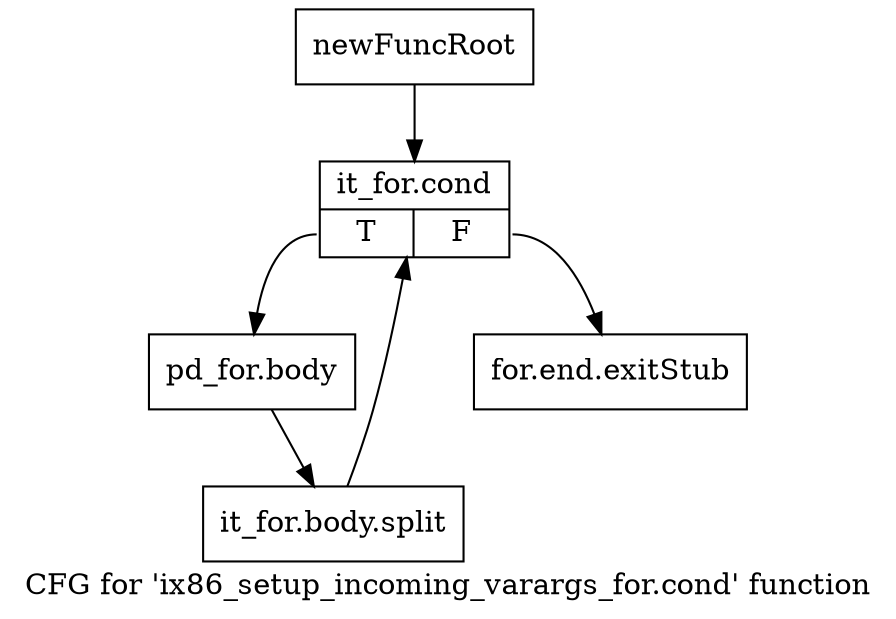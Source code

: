 digraph "CFG for 'ix86_setup_incoming_varargs_for.cond' function" {
	label="CFG for 'ix86_setup_incoming_varargs_for.cond' function";

	Node0xc6bffe0 [shape=record,label="{newFuncRoot}"];
	Node0xc6bffe0 -> Node0xc6c04e0;
	Node0xc6c0030 [shape=record,label="{for.end.exitStub}"];
	Node0xc6c04e0 [shape=record,label="{it_for.cond|{<s0>T|<s1>F}}"];
	Node0xc6c04e0:s0 -> Node0xc6c0530;
	Node0xc6c04e0:s1 -> Node0xc6c0030;
	Node0xc6c0530 [shape=record,label="{pd_for.body}"];
	Node0xc6c0530 -> Node0xfec6cf0;
	Node0xfec6cf0 [shape=record,label="{it_for.body.split}"];
	Node0xfec6cf0 -> Node0xc6c04e0;
}
